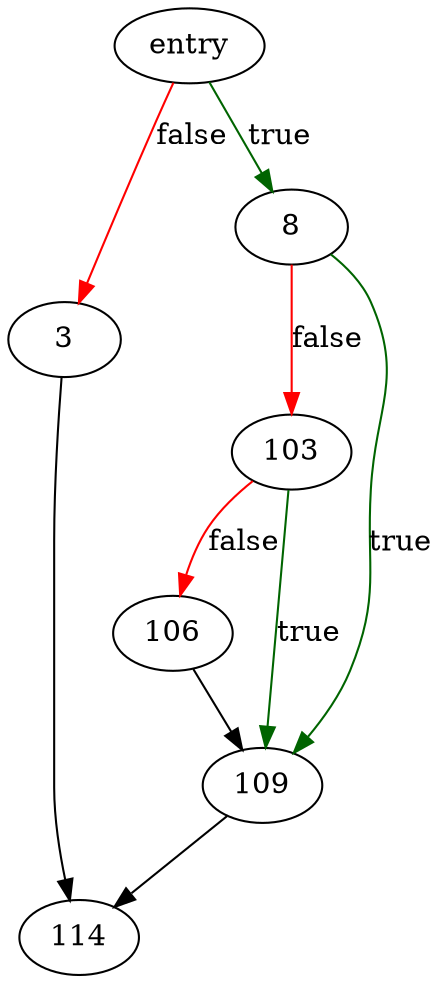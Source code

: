 digraph "usage" {
	// Node definitions.
	1 [label=entry];
	3;
	8;
	103;
	106;
	109;
	114;

	// Edge definitions.
	1 -> 3 [
		color=red
		label=false
	];
	1 -> 8 [
		color=darkgreen
		label=true
	];
	3 -> 114;
	8 -> 103 [
		color=red
		label=false
	];
	8 -> 109 [
		color=darkgreen
		label=true
	];
	103 -> 106 [
		color=red
		label=false
	];
	103 -> 109 [
		color=darkgreen
		label=true
	];
	106 -> 109;
	109 -> 114;
}